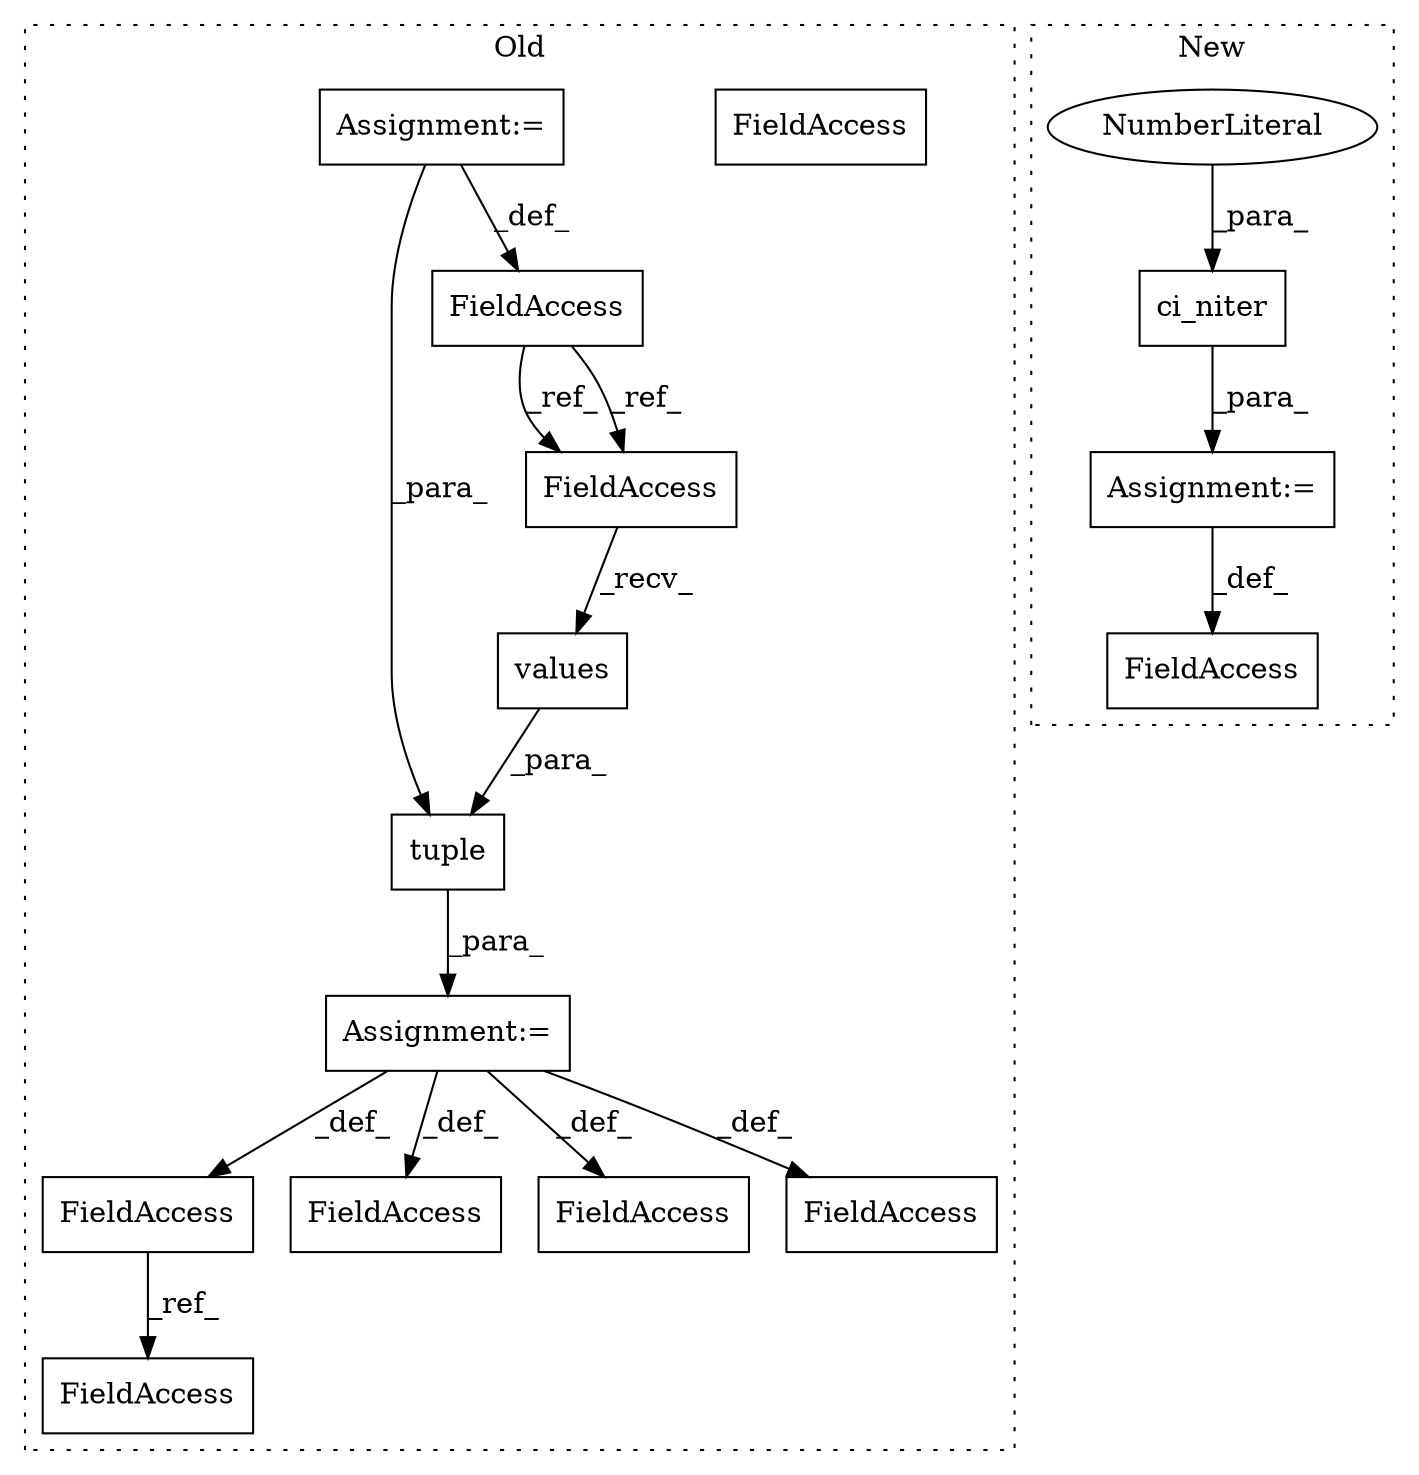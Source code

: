 digraph G {
subgraph cluster0 {
1 [label="values" a="32" s="2478" l="8" shape="box"];
3 [label="tuple" a="32" s="2456,2486" l="6,1" shape="box"];
4 [label="FieldAccess" a="22" s="2445" l="10" shape="box"];
5 [label="FieldAccess" a="22" s="2567" l="10" shape="box"];
6 [label="FieldAccess" a="22" s="2682" l="12" shape="box"];
7 [label="FieldAccess" a="22" s="2366" l="15" shape="box"];
8 [label="FieldAccess" a="22" s="2462" l="15" shape="box"];
9 [label="FieldAccess" a="22" s="2493" l="10" shape="box"];
10 [label="FieldAccess" a="22" s="2584" l="3" shape="box"];
11 [label="Assignment:=" a="7" s="2381" l="1" shape="box"];
12 [label="Assignment:=" a="7" s="2455" l="1" shape="box"];
16 [label="FieldAccess" a="22" s="2462" l="15" shape="box"];
label = "Old";
style="dotted";
}
subgraph cluster1 {
2 [label="ci_niter" a="32" s="2310,2322" l="9,1" shape="box"];
13 [label="NumberLiteral" a="34" s="2319" l="3" shape="ellipse"];
14 [label="FieldAccess" a="22" s="2293" l="16" shape="box"];
15 [label="Assignment:=" a="7" s="2309" l="1" shape="box"];
label = "New";
style="dotted";
}
1 -> 3 [label="_para_"];
2 -> 15 [label="_para_"];
3 -> 12 [label="_para_"];
4 -> 5 [label="_ref_"];
7 -> 16 [label="_ref_"];
7 -> 16 [label="_ref_"];
11 -> 3 [label="_para_"];
11 -> 7 [label="_def_"];
12 -> 6 [label="_def_"];
12 -> 10 [label="_def_"];
12 -> 4 [label="_def_"];
12 -> 9 [label="_def_"];
13 -> 2 [label="_para_"];
15 -> 14 [label="_def_"];
16 -> 1 [label="_recv_"];
}
